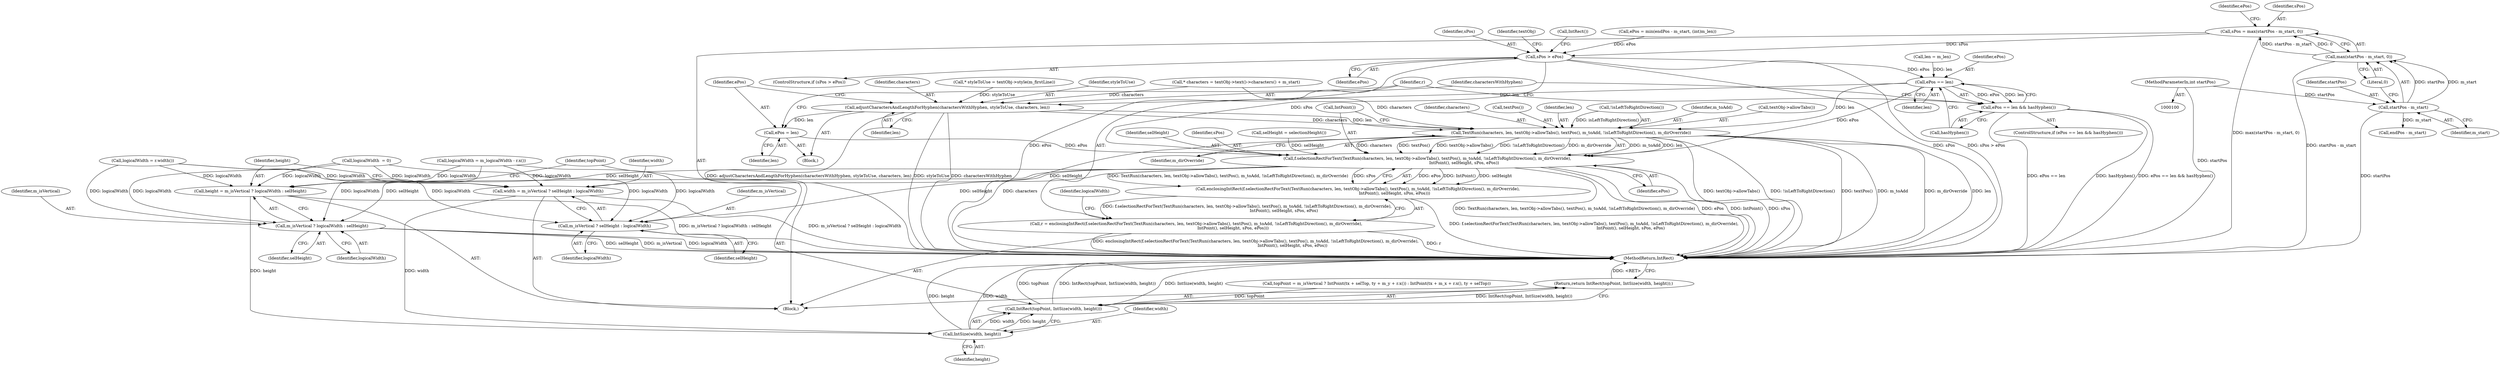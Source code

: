 digraph "0_Chrome_2c3d133e93d0455eb64bd96384f317674db79ab5@integer" {
"1000107" [label="(Call,sPos = max(startPos - m_start, 0))"];
"1000109" [label="(Call,max(startPos - m_start, 0))"];
"1000110" [label="(Call,startPos - m_start)"];
"1000103" [label="(MethodParameterIn,int startPos)"];
"1000125" [label="(Call,sPos > ePos)"];
"1000164" [label="(Call,ePos == len)"];
"1000163" [label="(Call,ePos == len && hasHyphen())"];
"1000169" [label="(Call,adjustCharactersAndLengthForHyphen(charactersWithHyphen, styleToUse, characters, len))"];
"1000174" [label="(Call,ePos = len)"];
"1000181" [label="(Call,f.selectionRectForText(TextRun(characters, len, textObj->allowTabs(), textPos(), m_toAdd, !isLeftToRightDirection(), m_dirOverride),\n                                                        IntPoint(), selHeight, sPos, ePos))"];
"1000180" [label="(Call,enclosingIntRect(f.selectionRectForText(TextRun(characters, len, textObj->allowTabs(), textPos(), m_toAdd, !isLeftToRightDirection(), m_dirOverride),\n                                                        IntPoint(), selHeight, sPos, ePos)))"];
"1000178" [label="(Call,r = enclosingIntRect(f.selectionRectForText(TextRun(characters, len, textObj->allowTabs(), textPos(), m_toAdd, !isLeftToRightDirection(), m_dirOverride),\n                                                        IntPoint(), selHeight, sPos, ePos)))"];
"1000240" [label="(Call,width = m_isVertical ? selHeight : logicalWidth)"];
"1000256" [label="(Call,IntSize(width, height))"];
"1000254" [label="(Call,IntRect(topPoint, IntSize(width, height)))"];
"1000253" [label="(Return,return IntRect(topPoint, IntSize(width, height));)"];
"1000242" [label="(Call,m_isVertical ? selHeight : logicalWidth)"];
"1000247" [label="(Call,height = m_isVertical ? logicalWidth : selHeight)"];
"1000249" [label="(Call,m_isVertical ? logicalWidth : selHeight)"];
"1000182" [label="(Call,TextRun(characters, len, textObj->allowTabs(), textPos(), m_toAdd, !isLeftToRightDirection(), m_dirOverride))"];
"1000187" [label="(Identifier,m_toAdd)"];
"1000105" [label="(Block,)"];
"1000249" [label="(Call,m_isVertical ? logicalWidth : selHeight)"];
"1000113" [label="(Literal,0)"];
"1000256" [label="(Call,IntSize(width, height))"];
"1000203" [label="(Call,logicalWidth  = 0)"];
"1000192" [label="(Identifier,selHeight)"];
"1000242" [label="(Call,m_isVertical ? selHeight : logicalWidth)"];
"1000172" [label="(Identifier,characters)"];
"1000241" [label="(Identifier,width)"];
"1000185" [label="(Call,textObj->allowTabs())"];
"1000165" [label="(Identifier,ePos)"];
"1000240" [label="(Call,width = m_isVertical ? selHeight : logicalWidth)"];
"1000193" [label="(Identifier,sPos)"];
"1000115" [label="(Call,ePos = min(endPos - m_start, (int)m_len))"];
"1000183" [label="(Identifier,characters)"];
"1000186" [label="(Call,textPos())"];
"1000257" [label="(Identifier,width)"];
"1000250" [label="(Identifier,m_isVertical)"];
"1000170" [label="(Identifier,charactersWithHyphen)"];
"1000258" [label="(Identifier,height)"];
"1000244" [label="(Identifier,selHeight)"];
"1000175" [label="(Identifier,ePos)"];
"1000164" [label="(Call,ePos == len)"];
"1000247" [label="(Call,height = m_isVertical ? logicalWidth : selHeight)"];
"1000163" [label="(Call,ePos == len && hasHyphen())"];
"1000168" [label="(Block,)"];
"1000197" [label="(Identifier,logicalWidth)"];
"1000248" [label="(Identifier,height)"];
"1000176" [label="(Identifier,len)"];
"1000162" [label="(ControlStructure,if (ePos == len && hasHyphen()))"];
"1000124" [label="(ControlStructure,if (sPos > ePos))"];
"1000245" [label="(Identifier,logicalWidth)"];
"1000143" [label="(Call,* styleToUse = textObj->style(m_firstLine))"];
"1000166" [label="(Identifier,len)"];
"1000152" [label="(Call,* characters = textObj->text()->characters() + m_start)"];
"1000126" [label="(Identifier,sPos)"];
"1000181" [label="(Call,f.selectionRectForText(TextRun(characters, len, textObj->allowTabs(), textPos(), m_toAdd, !isLeftToRightDirection(), m_dirOverride),\n                                                        IntPoint(), selHeight, sPos, ePos))"];
"1000116" [label="(Identifier,ePos)"];
"1000180" [label="(Call,enclosingIntRect(f.selectionRectForText(TextRun(characters, len, textObj->allowTabs(), textPos(), m_toAdd, !isLeftToRightDirection(), m_dirOverride),\n                                                        IntPoint(), selHeight, sPos, ePos)))"];
"1000243" [label="(Identifier,m_isVertical)"];
"1000127" [label="(Identifier,ePos)"];
"1000190" [label="(Identifier,m_dirOverride)"];
"1000194" [label="(Identifier,ePos)"];
"1000167" [label="(Call,hasHyphen())"];
"1000125" [label="(Call,sPos > ePos)"];
"1000253" [label="(Return,return IntRect(topPoint, IntSize(width, height));)"];
"1000184" [label="(Identifier,len)"];
"1000111" [label="(Identifier,startPos)"];
"1000132" [label="(Identifier,textObj)"];
"1000252" [label="(Identifier,selHeight)"];
"1000108" [label="(Identifier,sPos)"];
"1000255" [label="(Identifier,topPoint)"];
"1000178" [label="(Call,r = enclosingIntRect(f.selectionRectForText(TextRun(characters, len, textObj->allowTabs(), textPos(), m_toAdd, !isLeftToRightDirection(), m_dirOverride),\n                                                        IntPoint(), selHeight, sPos, ePos)))"];
"1000174" [label="(Call,ePos = len)"];
"1000196" [label="(Call,logicalWidth = r.width())"];
"1000109" [label="(Call,max(startPos - m_start, 0))"];
"1000259" [label="(MethodReturn,IntRect)"];
"1000254" [label="(Call,IntRect(topPoint, IntSize(width, height)))"];
"1000188" [label="(Call,!isLeftToRightDirection())"];
"1000112" [label="(Identifier,m_start)"];
"1000158" [label="(Call,len = m_len)"];
"1000139" [label="(Call,selHeight = selectionHeight())"];
"1000169" [label="(Call,adjustCharactersAndLengthForHyphen(charactersWithHyphen, styleToUse, characters, len))"];
"1000211" [label="(Call,logicalWidth = m_logicalWidth - r.x())"];
"1000171" [label="(Identifier,styleToUse)"];
"1000191" [label="(Call,IntPoint())"];
"1000173" [label="(Identifier,len)"];
"1000251" [label="(Identifier,logicalWidth)"];
"1000179" [label="(Identifier,r)"];
"1000110" [label="(Call,startPos - m_start)"];
"1000107" [label="(Call,sPos = max(startPos - m_start, 0))"];
"1000129" [label="(Call,IntRect())"];
"1000118" [label="(Call,endPos - m_start)"];
"1000103" [label="(MethodParameterIn,int startPos)"];
"1000217" [label="(Call,topPoint = m_isVertical ? IntPoint(tx + selTop, ty + m_y + r.x()) : IntPoint(tx + m_x + r.x(), ty + selTop))"];
"1000182" [label="(Call,TextRun(characters, len, textObj->allowTabs(), textPos(), m_toAdd, !isLeftToRightDirection(), m_dirOverride))"];
"1000107" -> "1000105"  [label="AST: "];
"1000107" -> "1000109"  [label="CFG: "];
"1000108" -> "1000107"  [label="AST: "];
"1000109" -> "1000107"  [label="AST: "];
"1000116" -> "1000107"  [label="CFG: "];
"1000107" -> "1000259"  [label="DDG: max(startPos - m_start, 0)"];
"1000109" -> "1000107"  [label="DDG: startPos - m_start"];
"1000109" -> "1000107"  [label="DDG: 0"];
"1000107" -> "1000125"  [label="DDG: sPos"];
"1000109" -> "1000113"  [label="CFG: "];
"1000110" -> "1000109"  [label="AST: "];
"1000113" -> "1000109"  [label="AST: "];
"1000109" -> "1000259"  [label="DDG: startPos - m_start"];
"1000110" -> "1000109"  [label="DDG: startPos"];
"1000110" -> "1000109"  [label="DDG: m_start"];
"1000110" -> "1000112"  [label="CFG: "];
"1000111" -> "1000110"  [label="AST: "];
"1000112" -> "1000110"  [label="AST: "];
"1000113" -> "1000110"  [label="CFG: "];
"1000110" -> "1000259"  [label="DDG: startPos"];
"1000103" -> "1000110"  [label="DDG: startPos"];
"1000110" -> "1000118"  [label="DDG: m_start"];
"1000103" -> "1000100"  [label="AST: "];
"1000103" -> "1000259"  [label="DDG: startPos"];
"1000125" -> "1000124"  [label="AST: "];
"1000125" -> "1000127"  [label="CFG: "];
"1000126" -> "1000125"  [label="AST: "];
"1000127" -> "1000125"  [label="AST: "];
"1000129" -> "1000125"  [label="CFG: "];
"1000132" -> "1000125"  [label="CFG: "];
"1000125" -> "1000259"  [label="DDG: ePos"];
"1000125" -> "1000259"  [label="DDG: sPos"];
"1000125" -> "1000259"  [label="DDG: sPos > ePos"];
"1000115" -> "1000125"  [label="DDG: ePos"];
"1000125" -> "1000164"  [label="DDG: ePos"];
"1000125" -> "1000181"  [label="DDG: sPos"];
"1000164" -> "1000163"  [label="AST: "];
"1000164" -> "1000166"  [label="CFG: "];
"1000165" -> "1000164"  [label="AST: "];
"1000166" -> "1000164"  [label="AST: "];
"1000167" -> "1000164"  [label="CFG: "];
"1000163" -> "1000164"  [label="CFG: "];
"1000164" -> "1000163"  [label="DDG: ePos"];
"1000164" -> "1000163"  [label="DDG: len"];
"1000158" -> "1000164"  [label="DDG: len"];
"1000164" -> "1000169"  [label="DDG: len"];
"1000164" -> "1000182"  [label="DDG: len"];
"1000164" -> "1000181"  [label="DDG: ePos"];
"1000163" -> "1000162"  [label="AST: "];
"1000163" -> "1000167"  [label="CFG: "];
"1000167" -> "1000163"  [label="AST: "];
"1000170" -> "1000163"  [label="CFG: "];
"1000179" -> "1000163"  [label="CFG: "];
"1000163" -> "1000259"  [label="DDG: ePos == len"];
"1000163" -> "1000259"  [label="DDG: hasHyphen()"];
"1000163" -> "1000259"  [label="DDG: ePos == len && hasHyphen()"];
"1000169" -> "1000168"  [label="AST: "];
"1000169" -> "1000173"  [label="CFG: "];
"1000170" -> "1000169"  [label="AST: "];
"1000171" -> "1000169"  [label="AST: "];
"1000172" -> "1000169"  [label="AST: "];
"1000173" -> "1000169"  [label="AST: "];
"1000175" -> "1000169"  [label="CFG: "];
"1000169" -> "1000259"  [label="DDG: adjustCharactersAndLengthForHyphen(charactersWithHyphen, styleToUse, characters, len)"];
"1000169" -> "1000259"  [label="DDG: styleToUse"];
"1000169" -> "1000259"  [label="DDG: charactersWithHyphen"];
"1000143" -> "1000169"  [label="DDG: styleToUse"];
"1000152" -> "1000169"  [label="DDG: characters"];
"1000169" -> "1000174"  [label="DDG: len"];
"1000169" -> "1000182"  [label="DDG: characters"];
"1000169" -> "1000182"  [label="DDG: len"];
"1000174" -> "1000168"  [label="AST: "];
"1000174" -> "1000176"  [label="CFG: "];
"1000175" -> "1000174"  [label="AST: "];
"1000176" -> "1000174"  [label="AST: "];
"1000179" -> "1000174"  [label="CFG: "];
"1000174" -> "1000181"  [label="DDG: ePos"];
"1000181" -> "1000180"  [label="AST: "];
"1000181" -> "1000194"  [label="CFG: "];
"1000182" -> "1000181"  [label="AST: "];
"1000191" -> "1000181"  [label="AST: "];
"1000192" -> "1000181"  [label="AST: "];
"1000193" -> "1000181"  [label="AST: "];
"1000194" -> "1000181"  [label="AST: "];
"1000180" -> "1000181"  [label="CFG: "];
"1000181" -> "1000259"  [label="DDG: TextRun(characters, len, textObj->allowTabs(), textPos(), m_toAdd, !isLeftToRightDirection(), m_dirOverride)"];
"1000181" -> "1000259"  [label="DDG: ePos"];
"1000181" -> "1000259"  [label="DDG: IntPoint()"];
"1000181" -> "1000259"  [label="DDG: sPos"];
"1000181" -> "1000180"  [label="DDG: ePos"];
"1000181" -> "1000180"  [label="DDG: IntPoint()"];
"1000181" -> "1000180"  [label="DDG: selHeight"];
"1000181" -> "1000180"  [label="DDG: TextRun(characters, len, textObj->allowTabs(), textPos(), m_toAdd, !isLeftToRightDirection(), m_dirOverride)"];
"1000181" -> "1000180"  [label="DDG: sPos"];
"1000182" -> "1000181"  [label="DDG: m_toAdd"];
"1000182" -> "1000181"  [label="DDG: len"];
"1000182" -> "1000181"  [label="DDG: characters"];
"1000182" -> "1000181"  [label="DDG: textPos()"];
"1000182" -> "1000181"  [label="DDG: textObj->allowTabs()"];
"1000182" -> "1000181"  [label="DDG: !isLeftToRightDirection()"];
"1000182" -> "1000181"  [label="DDG: m_dirOverride"];
"1000139" -> "1000181"  [label="DDG: selHeight"];
"1000181" -> "1000240"  [label="DDG: selHeight"];
"1000181" -> "1000242"  [label="DDG: selHeight"];
"1000181" -> "1000247"  [label="DDG: selHeight"];
"1000181" -> "1000249"  [label="DDG: selHeight"];
"1000180" -> "1000178"  [label="AST: "];
"1000178" -> "1000180"  [label="CFG: "];
"1000180" -> "1000259"  [label="DDG: f.selectionRectForText(TextRun(characters, len, textObj->allowTabs(), textPos(), m_toAdd, !isLeftToRightDirection(), m_dirOverride),\n                                                        IntPoint(), selHeight, sPos, ePos)"];
"1000180" -> "1000178"  [label="DDG: f.selectionRectForText(TextRun(characters, len, textObj->allowTabs(), textPos(), m_toAdd, !isLeftToRightDirection(), m_dirOverride),\n                                                        IntPoint(), selHeight, sPos, ePos)"];
"1000178" -> "1000105"  [label="AST: "];
"1000179" -> "1000178"  [label="AST: "];
"1000197" -> "1000178"  [label="CFG: "];
"1000178" -> "1000259"  [label="DDG: r"];
"1000178" -> "1000259"  [label="DDG: enclosingIntRect(f.selectionRectForText(TextRun(characters, len, textObj->allowTabs(), textPos(), m_toAdd, !isLeftToRightDirection(), m_dirOverride),\n                                                        IntPoint(), selHeight, sPos, ePos))"];
"1000240" -> "1000105"  [label="AST: "];
"1000240" -> "1000242"  [label="CFG: "];
"1000241" -> "1000240"  [label="AST: "];
"1000242" -> "1000240"  [label="AST: "];
"1000248" -> "1000240"  [label="CFG: "];
"1000240" -> "1000259"  [label="DDG: m_isVertical ? selHeight : logicalWidth"];
"1000211" -> "1000240"  [label="DDG: logicalWidth"];
"1000196" -> "1000240"  [label="DDG: logicalWidth"];
"1000203" -> "1000240"  [label="DDG: logicalWidth"];
"1000240" -> "1000256"  [label="DDG: width"];
"1000256" -> "1000254"  [label="AST: "];
"1000256" -> "1000258"  [label="CFG: "];
"1000257" -> "1000256"  [label="AST: "];
"1000258" -> "1000256"  [label="AST: "];
"1000254" -> "1000256"  [label="CFG: "];
"1000256" -> "1000259"  [label="DDG: height"];
"1000256" -> "1000259"  [label="DDG: width"];
"1000256" -> "1000254"  [label="DDG: width"];
"1000256" -> "1000254"  [label="DDG: height"];
"1000247" -> "1000256"  [label="DDG: height"];
"1000254" -> "1000253"  [label="AST: "];
"1000255" -> "1000254"  [label="AST: "];
"1000253" -> "1000254"  [label="CFG: "];
"1000254" -> "1000259"  [label="DDG: topPoint"];
"1000254" -> "1000259"  [label="DDG: IntRect(topPoint, IntSize(width, height))"];
"1000254" -> "1000259"  [label="DDG: IntSize(width, height)"];
"1000254" -> "1000253"  [label="DDG: IntRect(topPoint, IntSize(width, height))"];
"1000217" -> "1000254"  [label="DDG: topPoint"];
"1000253" -> "1000105"  [label="AST: "];
"1000259" -> "1000253"  [label="CFG: "];
"1000253" -> "1000259"  [label="DDG: <RET>"];
"1000242" -> "1000244"  [label="CFG: "];
"1000242" -> "1000245"  [label="CFG: "];
"1000243" -> "1000242"  [label="AST: "];
"1000244" -> "1000242"  [label="AST: "];
"1000245" -> "1000242"  [label="AST: "];
"1000211" -> "1000242"  [label="DDG: logicalWidth"];
"1000196" -> "1000242"  [label="DDG: logicalWidth"];
"1000203" -> "1000242"  [label="DDG: logicalWidth"];
"1000247" -> "1000105"  [label="AST: "];
"1000247" -> "1000249"  [label="CFG: "];
"1000248" -> "1000247"  [label="AST: "];
"1000249" -> "1000247"  [label="AST: "];
"1000255" -> "1000247"  [label="CFG: "];
"1000247" -> "1000259"  [label="DDG: m_isVertical ? logicalWidth : selHeight"];
"1000211" -> "1000247"  [label="DDG: logicalWidth"];
"1000196" -> "1000247"  [label="DDG: logicalWidth"];
"1000203" -> "1000247"  [label="DDG: logicalWidth"];
"1000249" -> "1000251"  [label="CFG: "];
"1000249" -> "1000252"  [label="CFG: "];
"1000250" -> "1000249"  [label="AST: "];
"1000251" -> "1000249"  [label="AST: "];
"1000252" -> "1000249"  [label="AST: "];
"1000249" -> "1000259"  [label="DDG: logicalWidth"];
"1000249" -> "1000259"  [label="DDG: selHeight"];
"1000249" -> "1000259"  [label="DDG: m_isVertical"];
"1000211" -> "1000249"  [label="DDG: logicalWidth"];
"1000196" -> "1000249"  [label="DDG: logicalWidth"];
"1000203" -> "1000249"  [label="DDG: logicalWidth"];
"1000182" -> "1000190"  [label="CFG: "];
"1000183" -> "1000182"  [label="AST: "];
"1000184" -> "1000182"  [label="AST: "];
"1000185" -> "1000182"  [label="AST: "];
"1000186" -> "1000182"  [label="AST: "];
"1000187" -> "1000182"  [label="AST: "];
"1000188" -> "1000182"  [label="AST: "];
"1000190" -> "1000182"  [label="AST: "];
"1000191" -> "1000182"  [label="CFG: "];
"1000182" -> "1000259"  [label="DDG: textObj->allowTabs()"];
"1000182" -> "1000259"  [label="DDG: !isLeftToRightDirection()"];
"1000182" -> "1000259"  [label="DDG: textPos()"];
"1000182" -> "1000259"  [label="DDG: m_toAdd"];
"1000182" -> "1000259"  [label="DDG: m_dirOverride"];
"1000182" -> "1000259"  [label="DDG: len"];
"1000182" -> "1000259"  [label="DDG: characters"];
"1000152" -> "1000182"  [label="DDG: characters"];
"1000188" -> "1000182"  [label="DDG: isLeftToRightDirection()"];
}
